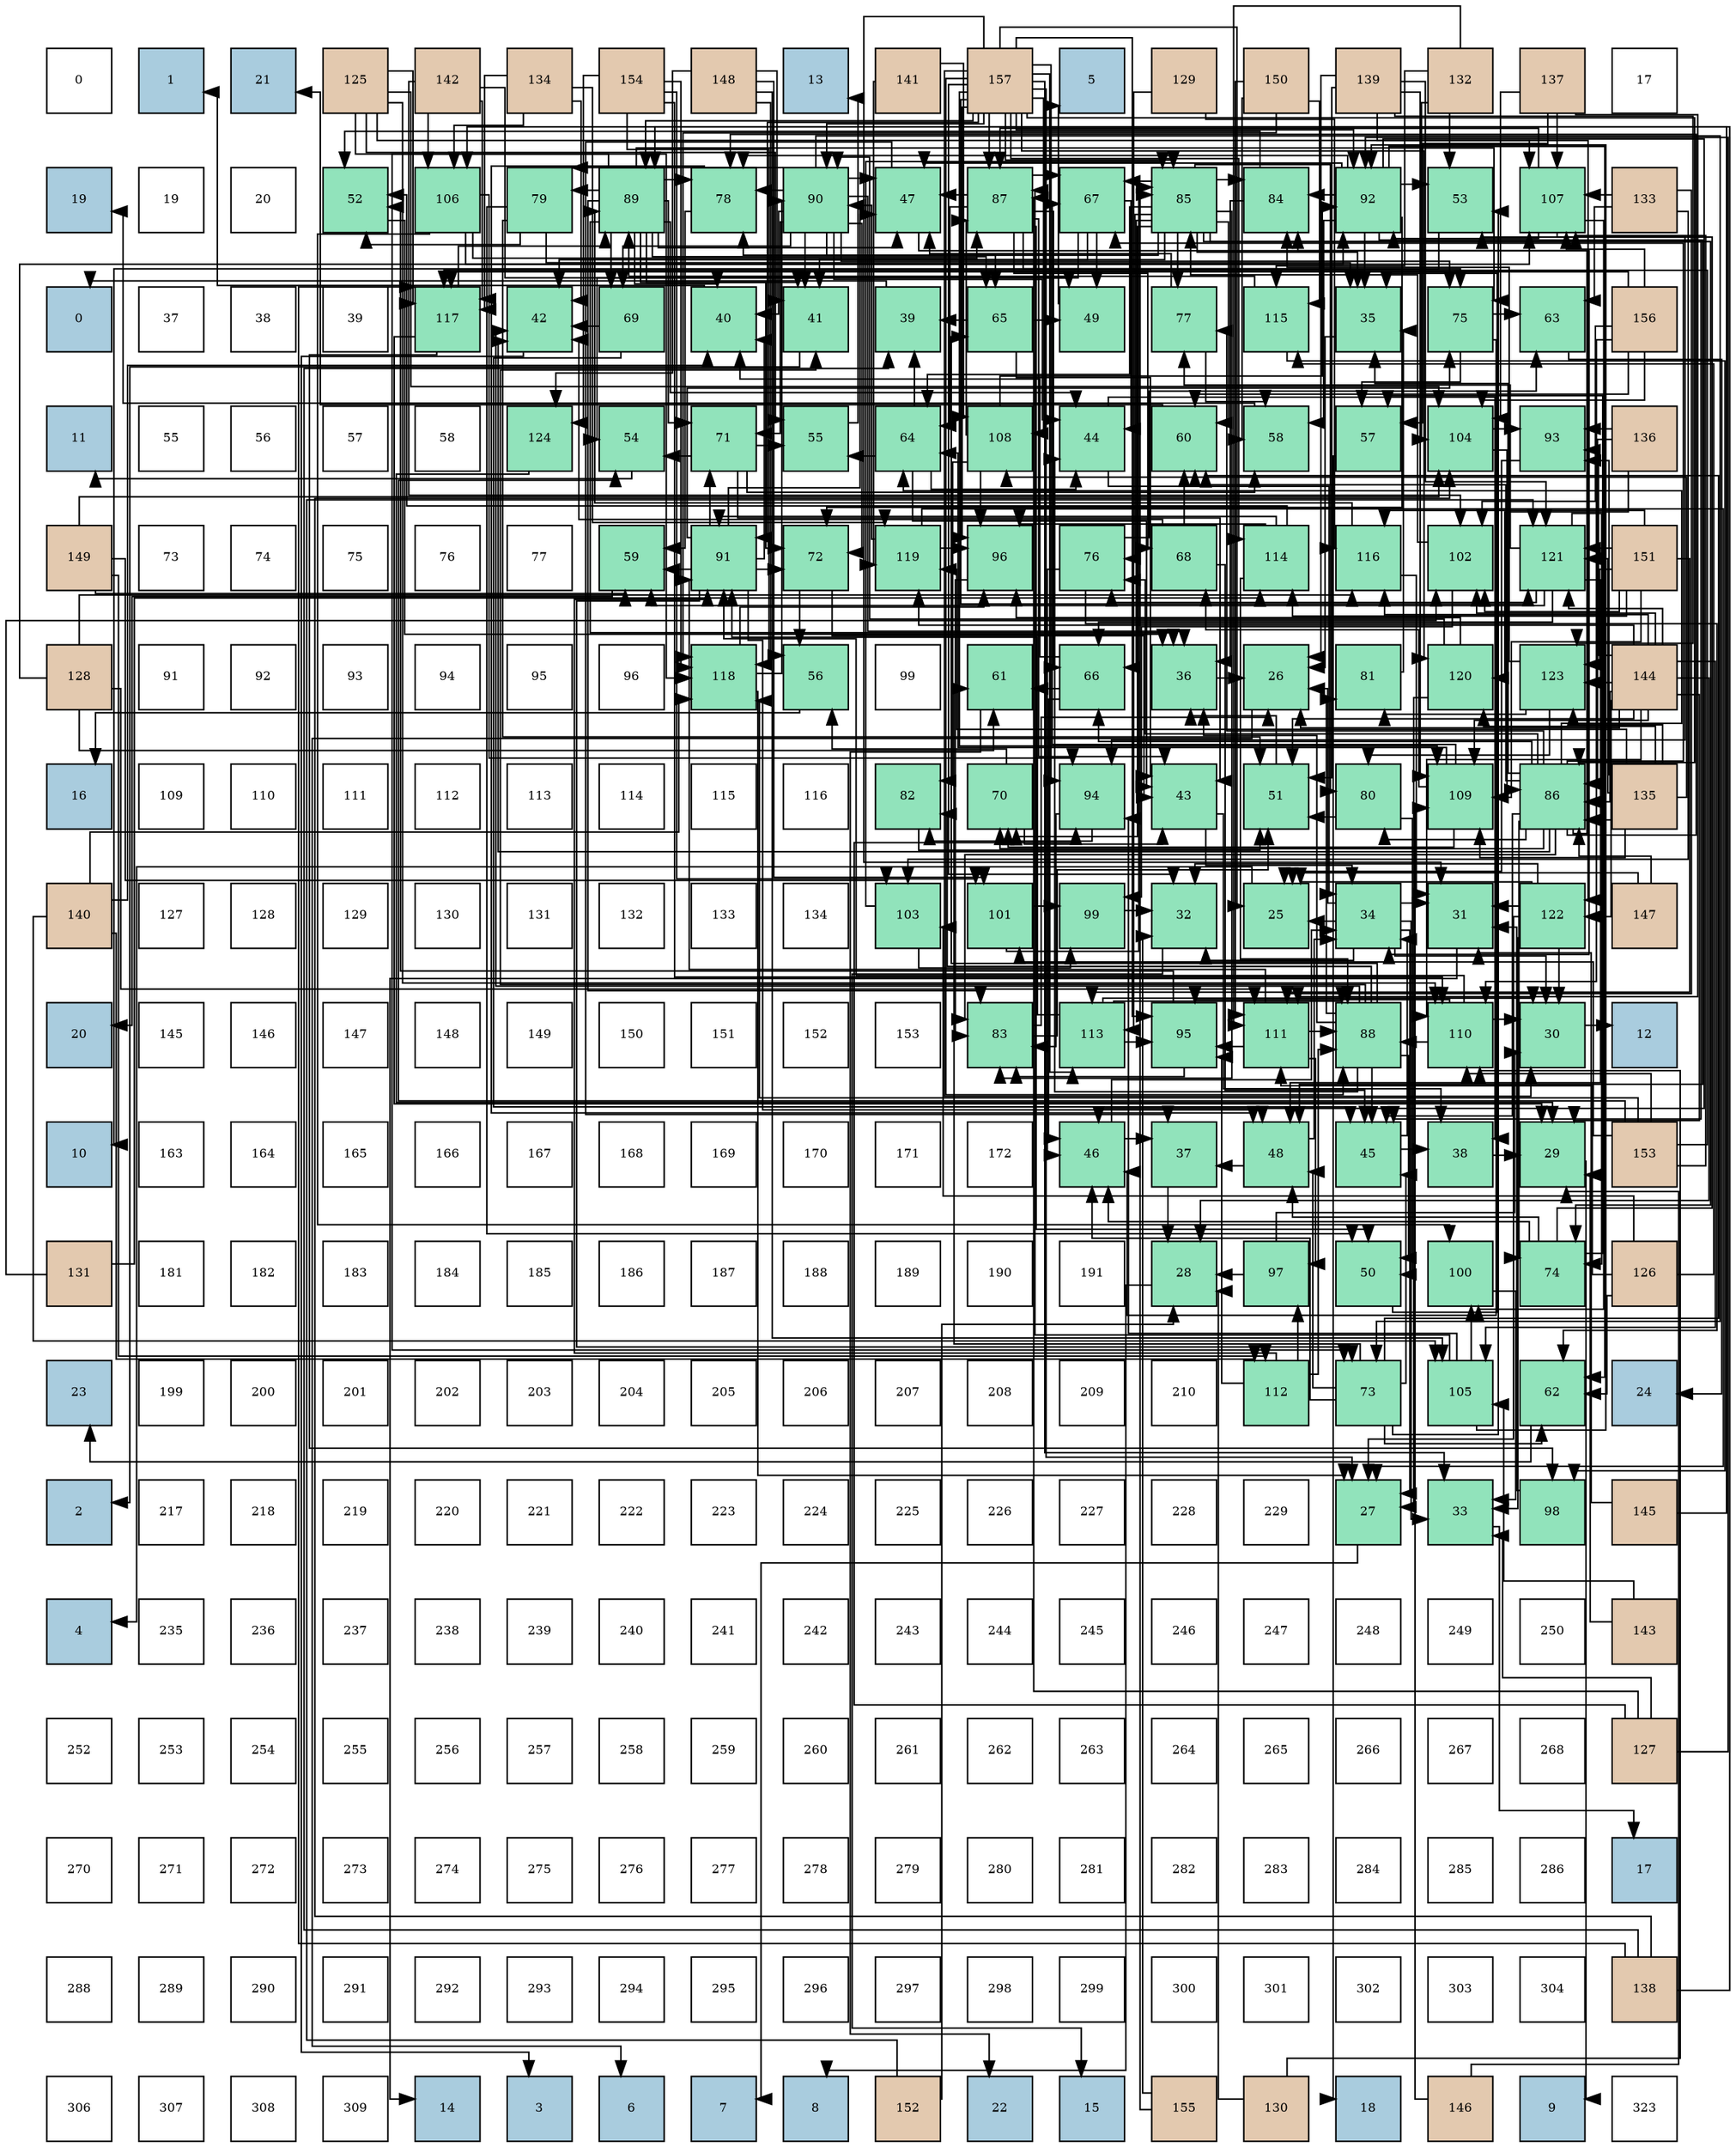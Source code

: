 digraph layout{
 rankdir=TB;
 splines=ortho;
 node [style=filled shape=square fixedsize=true width=0.6];
0[label="0", fontsize=8, fillcolor="#ffffff"];
1[label="1", fontsize=8, fillcolor="#a9ccde"];
2[label="21", fontsize=8, fillcolor="#a9ccde"];
3[label="125", fontsize=8, fillcolor="#e3c9af"];
4[label="142", fontsize=8, fillcolor="#e3c9af"];
5[label="134", fontsize=8, fillcolor="#e3c9af"];
6[label="154", fontsize=8, fillcolor="#e3c9af"];
7[label="148", fontsize=8, fillcolor="#e3c9af"];
8[label="13", fontsize=8, fillcolor="#a9ccde"];
9[label="141", fontsize=8, fillcolor="#e3c9af"];
10[label="157", fontsize=8, fillcolor="#e3c9af"];
11[label="5", fontsize=8, fillcolor="#a9ccde"];
12[label="129", fontsize=8, fillcolor="#e3c9af"];
13[label="150", fontsize=8, fillcolor="#e3c9af"];
14[label="139", fontsize=8, fillcolor="#e3c9af"];
15[label="132", fontsize=8, fillcolor="#e3c9af"];
16[label="137", fontsize=8, fillcolor="#e3c9af"];
17[label="17", fontsize=8, fillcolor="#ffffff"];
18[label="19", fontsize=8, fillcolor="#a9ccde"];
19[label="19", fontsize=8, fillcolor="#ffffff"];
20[label="20", fontsize=8, fillcolor="#ffffff"];
21[label="52", fontsize=8, fillcolor="#91e3bb"];
22[label="106", fontsize=8, fillcolor="#91e3bb"];
23[label="79", fontsize=8, fillcolor="#91e3bb"];
24[label="89", fontsize=8, fillcolor="#91e3bb"];
25[label="78", fontsize=8, fillcolor="#91e3bb"];
26[label="90", fontsize=8, fillcolor="#91e3bb"];
27[label="47", fontsize=8, fillcolor="#91e3bb"];
28[label="87", fontsize=8, fillcolor="#91e3bb"];
29[label="67", fontsize=8, fillcolor="#91e3bb"];
30[label="85", fontsize=8, fillcolor="#91e3bb"];
31[label="84", fontsize=8, fillcolor="#91e3bb"];
32[label="92", fontsize=8, fillcolor="#91e3bb"];
33[label="53", fontsize=8, fillcolor="#91e3bb"];
34[label="107", fontsize=8, fillcolor="#91e3bb"];
35[label="133", fontsize=8, fillcolor="#e3c9af"];
36[label="0", fontsize=8, fillcolor="#a9ccde"];
37[label="37", fontsize=8, fillcolor="#ffffff"];
38[label="38", fontsize=8, fillcolor="#ffffff"];
39[label="39", fontsize=8, fillcolor="#ffffff"];
40[label="117", fontsize=8, fillcolor="#91e3bb"];
41[label="42", fontsize=8, fillcolor="#91e3bb"];
42[label="69", fontsize=8, fillcolor="#91e3bb"];
43[label="40", fontsize=8, fillcolor="#91e3bb"];
44[label="41", fontsize=8, fillcolor="#91e3bb"];
45[label="39", fontsize=8, fillcolor="#91e3bb"];
46[label="65", fontsize=8, fillcolor="#91e3bb"];
47[label="49", fontsize=8, fillcolor="#91e3bb"];
48[label="77", fontsize=8, fillcolor="#91e3bb"];
49[label="115", fontsize=8, fillcolor="#91e3bb"];
50[label="35", fontsize=8, fillcolor="#91e3bb"];
51[label="75", fontsize=8, fillcolor="#91e3bb"];
52[label="63", fontsize=8, fillcolor="#91e3bb"];
53[label="156", fontsize=8, fillcolor="#e3c9af"];
54[label="11", fontsize=8, fillcolor="#a9ccde"];
55[label="55", fontsize=8, fillcolor="#ffffff"];
56[label="56", fontsize=8, fillcolor="#ffffff"];
57[label="57", fontsize=8, fillcolor="#ffffff"];
58[label="58", fontsize=8, fillcolor="#ffffff"];
59[label="124", fontsize=8, fillcolor="#91e3bb"];
60[label="54", fontsize=8, fillcolor="#91e3bb"];
61[label="71", fontsize=8, fillcolor="#91e3bb"];
62[label="55", fontsize=8, fillcolor="#91e3bb"];
63[label="64", fontsize=8, fillcolor="#91e3bb"];
64[label="108", fontsize=8, fillcolor="#91e3bb"];
65[label="44", fontsize=8, fillcolor="#91e3bb"];
66[label="60", fontsize=8, fillcolor="#91e3bb"];
67[label="58", fontsize=8, fillcolor="#91e3bb"];
68[label="57", fontsize=8, fillcolor="#91e3bb"];
69[label="104", fontsize=8, fillcolor="#91e3bb"];
70[label="93", fontsize=8, fillcolor="#91e3bb"];
71[label="136", fontsize=8, fillcolor="#e3c9af"];
72[label="149", fontsize=8, fillcolor="#e3c9af"];
73[label="73", fontsize=8, fillcolor="#ffffff"];
74[label="74", fontsize=8, fillcolor="#ffffff"];
75[label="75", fontsize=8, fillcolor="#ffffff"];
76[label="76", fontsize=8, fillcolor="#ffffff"];
77[label="77", fontsize=8, fillcolor="#ffffff"];
78[label="59", fontsize=8, fillcolor="#91e3bb"];
79[label="91", fontsize=8, fillcolor="#91e3bb"];
80[label="72", fontsize=8, fillcolor="#91e3bb"];
81[label="119", fontsize=8, fillcolor="#91e3bb"];
82[label="96", fontsize=8, fillcolor="#91e3bb"];
83[label="76", fontsize=8, fillcolor="#91e3bb"];
84[label="68", fontsize=8, fillcolor="#91e3bb"];
85[label="114", fontsize=8, fillcolor="#91e3bb"];
86[label="116", fontsize=8, fillcolor="#91e3bb"];
87[label="102", fontsize=8, fillcolor="#91e3bb"];
88[label="121", fontsize=8, fillcolor="#91e3bb"];
89[label="151", fontsize=8, fillcolor="#e3c9af"];
90[label="128", fontsize=8, fillcolor="#e3c9af"];
91[label="91", fontsize=8, fillcolor="#ffffff"];
92[label="92", fontsize=8, fillcolor="#ffffff"];
93[label="93", fontsize=8, fillcolor="#ffffff"];
94[label="94", fontsize=8, fillcolor="#ffffff"];
95[label="95", fontsize=8, fillcolor="#ffffff"];
96[label="96", fontsize=8, fillcolor="#ffffff"];
97[label="118", fontsize=8, fillcolor="#91e3bb"];
98[label="56", fontsize=8, fillcolor="#91e3bb"];
99[label="99", fontsize=8, fillcolor="#ffffff"];
100[label="61", fontsize=8, fillcolor="#91e3bb"];
101[label="66", fontsize=8, fillcolor="#91e3bb"];
102[label="36", fontsize=8, fillcolor="#91e3bb"];
103[label="26", fontsize=8, fillcolor="#91e3bb"];
104[label="81", fontsize=8, fillcolor="#91e3bb"];
105[label="120", fontsize=8, fillcolor="#91e3bb"];
106[label="123", fontsize=8, fillcolor="#91e3bb"];
107[label="144", fontsize=8, fillcolor="#e3c9af"];
108[label="16", fontsize=8, fillcolor="#a9ccde"];
109[label="109", fontsize=8, fillcolor="#ffffff"];
110[label="110", fontsize=8, fillcolor="#ffffff"];
111[label="111", fontsize=8, fillcolor="#ffffff"];
112[label="112", fontsize=8, fillcolor="#ffffff"];
113[label="113", fontsize=8, fillcolor="#ffffff"];
114[label="114", fontsize=8, fillcolor="#ffffff"];
115[label="115", fontsize=8, fillcolor="#ffffff"];
116[label="116", fontsize=8, fillcolor="#ffffff"];
117[label="82", fontsize=8, fillcolor="#91e3bb"];
118[label="70", fontsize=8, fillcolor="#91e3bb"];
119[label="94", fontsize=8, fillcolor="#91e3bb"];
120[label="43", fontsize=8, fillcolor="#91e3bb"];
121[label="51", fontsize=8, fillcolor="#91e3bb"];
122[label="80", fontsize=8, fillcolor="#91e3bb"];
123[label="109", fontsize=8, fillcolor="#91e3bb"];
124[label="86", fontsize=8, fillcolor="#91e3bb"];
125[label="135", fontsize=8, fillcolor="#e3c9af"];
126[label="140", fontsize=8, fillcolor="#e3c9af"];
127[label="127", fontsize=8, fillcolor="#ffffff"];
128[label="128", fontsize=8, fillcolor="#ffffff"];
129[label="129", fontsize=8, fillcolor="#ffffff"];
130[label="130", fontsize=8, fillcolor="#ffffff"];
131[label="131", fontsize=8, fillcolor="#ffffff"];
132[label="132", fontsize=8, fillcolor="#ffffff"];
133[label="133", fontsize=8, fillcolor="#ffffff"];
134[label="134", fontsize=8, fillcolor="#ffffff"];
135[label="103", fontsize=8, fillcolor="#91e3bb"];
136[label="101", fontsize=8, fillcolor="#91e3bb"];
137[label="99", fontsize=8, fillcolor="#91e3bb"];
138[label="32", fontsize=8, fillcolor="#91e3bb"];
139[label="25", fontsize=8, fillcolor="#91e3bb"];
140[label="34", fontsize=8, fillcolor="#91e3bb"];
141[label="31", fontsize=8, fillcolor="#91e3bb"];
142[label="122", fontsize=8, fillcolor="#91e3bb"];
143[label="147", fontsize=8, fillcolor="#e3c9af"];
144[label="20", fontsize=8, fillcolor="#a9ccde"];
145[label="145", fontsize=8, fillcolor="#ffffff"];
146[label="146", fontsize=8, fillcolor="#ffffff"];
147[label="147", fontsize=8, fillcolor="#ffffff"];
148[label="148", fontsize=8, fillcolor="#ffffff"];
149[label="149", fontsize=8, fillcolor="#ffffff"];
150[label="150", fontsize=8, fillcolor="#ffffff"];
151[label="151", fontsize=8, fillcolor="#ffffff"];
152[label="152", fontsize=8, fillcolor="#ffffff"];
153[label="153", fontsize=8, fillcolor="#ffffff"];
154[label="83", fontsize=8, fillcolor="#91e3bb"];
155[label="113", fontsize=8, fillcolor="#91e3bb"];
156[label="95", fontsize=8, fillcolor="#91e3bb"];
157[label="111", fontsize=8, fillcolor="#91e3bb"];
158[label="88", fontsize=8, fillcolor="#91e3bb"];
159[label="110", fontsize=8, fillcolor="#91e3bb"];
160[label="30", fontsize=8, fillcolor="#91e3bb"];
161[label="12", fontsize=8, fillcolor="#a9ccde"];
162[label="10", fontsize=8, fillcolor="#a9ccde"];
163[label="163", fontsize=8, fillcolor="#ffffff"];
164[label="164", fontsize=8, fillcolor="#ffffff"];
165[label="165", fontsize=8, fillcolor="#ffffff"];
166[label="166", fontsize=8, fillcolor="#ffffff"];
167[label="167", fontsize=8, fillcolor="#ffffff"];
168[label="168", fontsize=8, fillcolor="#ffffff"];
169[label="169", fontsize=8, fillcolor="#ffffff"];
170[label="170", fontsize=8, fillcolor="#ffffff"];
171[label="171", fontsize=8, fillcolor="#ffffff"];
172[label="172", fontsize=8, fillcolor="#ffffff"];
173[label="46", fontsize=8, fillcolor="#91e3bb"];
174[label="37", fontsize=8, fillcolor="#91e3bb"];
175[label="48", fontsize=8, fillcolor="#91e3bb"];
176[label="45", fontsize=8, fillcolor="#91e3bb"];
177[label="38", fontsize=8, fillcolor="#91e3bb"];
178[label="29", fontsize=8, fillcolor="#91e3bb"];
179[label="153", fontsize=8, fillcolor="#e3c9af"];
180[label="131", fontsize=8, fillcolor="#e3c9af"];
181[label="181", fontsize=8, fillcolor="#ffffff"];
182[label="182", fontsize=8, fillcolor="#ffffff"];
183[label="183", fontsize=8, fillcolor="#ffffff"];
184[label="184", fontsize=8, fillcolor="#ffffff"];
185[label="185", fontsize=8, fillcolor="#ffffff"];
186[label="186", fontsize=8, fillcolor="#ffffff"];
187[label="187", fontsize=8, fillcolor="#ffffff"];
188[label="188", fontsize=8, fillcolor="#ffffff"];
189[label="189", fontsize=8, fillcolor="#ffffff"];
190[label="190", fontsize=8, fillcolor="#ffffff"];
191[label="191", fontsize=8, fillcolor="#ffffff"];
192[label="28", fontsize=8, fillcolor="#91e3bb"];
193[label="97", fontsize=8, fillcolor="#91e3bb"];
194[label="50", fontsize=8, fillcolor="#91e3bb"];
195[label="100", fontsize=8, fillcolor="#91e3bb"];
196[label="74", fontsize=8, fillcolor="#91e3bb"];
197[label="126", fontsize=8, fillcolor="#e3c9af"];
198[label="23", fontsize=8, fillcolor="#a9ccde"];
199[label="199", fontsize=8, fillcolor="#ffffff"];
200[label="200", fontsize=8, fillcolor="#ffffff"];
201[label="201", fontsize=8, fillcolor="#ffffff"];
202[label="202", fontsize=8, fillcolor="#ffffff"];
203[label="203", fontsize=8, fillcolor="#ffffff"];
204[label="204", fontsize=8, fillcolor="#ffffff"];
205[label="205", fontsize=8, fillcolor="#ffffff"];
206[label="206", fontsize=8, fillcolor="#ffffff"];
207[label="207", fontsize=8, fillcolor="#ffffff"];
208[label="208", fontsize=8, fillcolor="#ffffff"];
209[label="209", fontsize=8, fillcolor="#ffffff"];
210[label="210", fontsize=8, fillcolor="#ffffff"];
211[label="112", fontsize=8, fillcolor="#91e3bb"];
212[label="73", fontsize=8, fillcolor="#91e3bb"];
213[label="105", fontsize=8, fillcolor="#91e3bb"];
214[label="62", fontsize=8, fillcolor="#91e3bb"];
215[label="24", fontsize=8, fillcolor="#a9ccde"];
216[label="2", fontsize=8, fillcolor="#a9ccde"];
217[label="217", fontsize=8, fillcolor="#ffffff"];
218[label="218", fontsize=8, fillcolor="#ffffff"];
219[label="219", fontsize=8, fillcolor="#ffffff"];
220[label="220", fontsize=8, fillcolor="#ffffff"];
221[label="221", fontsize=8, fillcolor="#ffffff"];
222[label="222", fontsize=8, fillcolor="#ffffff"];
223[label="223", fontsize=8, fillcolor="#ffffff"];
224[label="224", fontsize=8, fillcolor="#ffffff"];
225[label="225", fontsize=8, fillcolor="#ffffff"];
226[label="226", fontsize=8, fillcolor="#ffffff"];
227[label="227", fontsize=8, fillcolor="#ffffff"];
228[label="228", fontsize=8, fillcolor="#ffffff"];
229[label="229", fontsize=8, fillcolor="#ffffff"];
230[label="27", fontsize=8, fillcolor="#91e3bb"];
231[label="33", fontsize=8, fillcolor="#91e3bb"];
232[label="98", fontsize=8, fillcolor="#91e3bb"];
233[label="145", fontsize=8, fillcolor="#e3c9af"];
234[label="4", fontsize=8, fillcolor="#a9ccde"];
235[label="235", fontsize=8, fillcolor="#ffffff"];
236[label="236", fontsize=8, fillcolor="#ffffff"];
237[label="237", fontsize=8, fillcolor="#ffffff"];
238[label="238", fontsize=8, fillcolor="#ffffff"];
239[label="239", fontsize=8, fillcolor="#ffffff"];
240[label="240", fontsize=8, fillcolor="#ffffff"];
241[label="241", fontsize=8, fillcolor="#ffffff"];
242[label="242", fontsize=8, fillcolor="#ffffff"];
243[label="243", fontsize=8, fillcolor="#ffffff"];
244[label="244", fontsize=8, fillcolor="#ffffff"];
245[label="245", fontsize=8, fillcolor="#ffffff"];
246[label="246", fontsize=8, fillcolor="#ffffff"];
247[label="247", fontsize=8, fillcolor="#ffffff"];
248[label="248", fontsize=8, fillcolor="#ffffff"];
249[label="249", fontsize=8, fillcolor="#ffffff"];
250[label="250", fontsize=8, fillcolor="#ffffff"];
251[label="143", fontsize=8, fillcolor="#e3c9af"];
252[label="252", fontsize=8, fillcolor="#ffffff"];
253[label="253", fontsize=8, fillcolor="#ffffff"];
254[label="254", fontsize=8, fillcolor="#ffffff"];
255[label="255", fontsize=8, fillcolor="#ffffff"];
256[label="256", fontsize=8, fillcolor="#ffffff"];
257[label="257", fontsize=8, fillcolor="#ffffff"];
258[label="258", fontsize=8, fillcolor="#ffffff"];
259[label="259", fontsize=8, fillcolor="#ffffff"];
260[label="260", fontsize=8, fillcolor="#ffffff"];
261[label="261", fontsize=8, fillcolor="#ffffff"];
262[label="262", fontsize=8, fillcolor="#ffffff"];
263[label="263", fontsize=8, fillcolor="#ffffff"];
264[label="264", fontsize=8, fillcolor="#ffffff"];
265[label="265", fontsize=8, fillcolor="#ffffff"];
266[label="266", fontsize=8, fillcolor="#ffffff"];
267[label="267", fontsize=8, fillcolor="#ffffff"];
268[label="268", fontsize=8, fillcolor="#ffffff"];
269[label="127", fontsize=8, fillcolor="#e3c9af"];
270[label="270", fontsize=8, fillcolor="#ffffff"];
271[label="271", fontsize=8, fillcolor="#ffffff"];
272[label="272", fontsize=8, fillcolor="#ffffff"];
273[label="273", fontsize=8, fillcolor="#ffffff"];
274[label="274", fontsize=8, fillcolor="#ffffff"];
275[label="275", fontsize=8, fillcolor="#ffffff"];
276[label="276", fontsize=8, fillcolor="#ffffff"];
277[label="277", fontsize=8, fillcolor="#ffffff"];
278[label="278", fontsize=8, fillcolor="#ffffff"];
279[label="279", fontsize=8, fillcolor="#ffffff"];
280[label="280", fontsize=8, fillcolor="#ffffff"];
281[label="281", fontsize=8, fillcolor="#ffffff"];
282[label="282", fontsize=8, fillcolor="#ffffff"];
283[label="283", fontsize=8, fillcolor="#ffffff"];
284[label="284", fontsize=8, fillcolor="#ffffff"];
285[label="285", fontsize=8, fillcolor="#ffffff"];
286[label="286", fontsize=8, fillcolor="#ffffff"];
287[label="17", fontsize=8, fillcolor="#a9ccde"];
288[label="288", fontsize=8, fillcolor="#ffffff"];
289[label="289", fontsize=8, fillcolor="#ffffff"];
290[label="290", fontsize=8, fillcolor="#ffffff"];
291[label="291", fontsize=8, fillcolor="#ffffff"];
292[label="292", fontsize=8, fillcolor="#ffffff"];
293[label="293", fontsize=8, fillcolor="#ffffff"];
294[label="294", fontsize=8, fillcolor="#ffffff"];
295[label="295", fontsize=8, fillcolor="#ffffff"];
296[label="296", fontsize=8, fillcolor="#ffffff"];
297[label="297", fontsize=8, fillcolor="#ffffff"];
298[label="298", fontsize=8, fillcolor="#ffffff"];
299[label="299", fontsize=8, fillcolor="#ffffff"];
300[label="300", fontsize=8, fillcolor="#ffffff"];
301[label="301", fontsize=8, fillcolor="#ffffff"];
302[label="302", fontsize=8, fillcolor="#ffffff"];
303[label="303", fontsize=8, fillcolor="#ffffff"];
304[label="304", fontsize=8, fillcolor="#ffffff"];
305[label="138", fontsize=8, fillcolor="#e3c9af"];
306[label="306", fontsize=8, fillcolor="#ffffff"];
307[label="307", fontsize=8, fillcolor="#ffffff"];
308[label="308", fontsize=8, fillcolor="#ffffff"];
309[label="309", fontsize=8, fillcolor="#ffffff"];
310[label="14", fontsize=8, fillcolor="#a9ccde"];
311[label="3", fontsize=8, fillcolor="#a9ccde"];
312[label="6", fontsize=8, fillcolor="#a9ccde"];
313[label="7", fontsize=8, fillcolor="#a9ccde"];
314[label="8", fontsize=8, fillcolor="#a9ccde"];
315[label="152", fontsize=8, fillcolor="#e3c9af"];
316[label="22", fontsize=8, fillcolor="#a9ccde"];
317[label="15", fontsize=8, fillcolor="#a9ccde"];
318[label="155", fontsize=8, fillcolor="#e3c9af"];
319[label="130", fontsize=8, fillcolor="#e3c9af"];
320[label="18", fontsize=8, fillcolor="#a9ccde"];
321[label="146", fontsize=8, fillcolor="#e3c9af"];
322[label="9", fontsize=8, fillcolor="#a9ccde"];
323[label="323", fontsize=8, fillcolor="#ffffff"];
edge [constraint=false, style=vis];139 -> 234;
103 -> 312;
230 -> 313;
192 -> 314;
178 -> 322;
160 -> 161;
141 -> 310;
138 -> 317;
231 -> 287;
140 -> 139;
140 -> 103;
140 -> 230;
140 -> 160;
140 -> 141;
140 -> 138;
140 -> 231;
50 -> 103;
102 -> 103;
174 -> 192;
177 -> 178;
45 -> 36;
43 -> 1;
44 -> 216;
41 -> 311;
120 -> 140;
120 -> 177;
65 -> 140;
65 -> 177;
176 -> 140;
176 -> 177;
173 -> 140;
173 -> 174;
27 -> 140;
27 -> 174;
175 -> 140;
175 -> 174;
47 -> 11;
194 -> 50;
121 -> 102;
21 -> 102;
33 -> 162;
60 -> 54;
62 -> 8;
98 -> 108;
68 -> 320;
67 -> 18;
78 -> 144;
66 -> 2;
100 -> 316;
214 -> 198;
52 -> 215;
63 -> 45;
63 -> 120;
63 -> 65;
63 -> 62;
46 -> 45;
46 -> 120;
46 -> 47;
101 -> 43;
101 -> 173;
101 -> 100;
29 -> 44;
29 -> 65;
29 -> 47;
29 -> 60;
84 -> 41;
84 -> 176;
84 -> 66;
42 -> 41;
42 -> 176;
118 -> 120;
118 -> 98;
61 -> 120;
61 -> 60;
61 -> 62;
61 -> 67;
80 -> 120;
80 -> 98;
212 -> 176;
212 -> 173;
212 -> 175;
212 -> 33;
212 -> 66;
212 -> 100;
212 -> 214;
196 -> 173;
196 -> 175;
196 -> 33;
196 -> 68;
51 -> 173;
51 -> 68;
51 -> 52;
83 -> 173;
83 -> 214;
83 -> 52;
48 -> 27;
48 -> 67;
25 -> 175;
25 -> 78;
23 -> 50;
23 -> 194;
23 -> 121;
23 -> 21;
122 -> 194;
122 -> 121;
104 -> 50;
117 -> 121;
154 -> 103;
154 -> 121;
31 -> 102;
31 -> 21;
30 -> 50;
30 -> 41;
30 -> 176;
30 -> 66;
30 -> 63;
30 -> 101;
30 -> 29;
30 -> 118;
30 -> 196;
30 -> 83;
30 -> 48;
30 -> 25;
30 -> 122;
30 -> 154;
30 -> 31;
124 -> 50;
124 -> 41;
124 -> 176;
124 -> 66;
124 -> 63;
124 -> 101;
124 -> 29;
124 -> 118;
124 -> 196;
124 -> 83;
124 -> 48;
124 -> 25;
124 -> 122;
124 -> 154;
124 -> 31;
28 -> 120;
28 -> 27;
28 -> 194;
28 -> 63;
28 -> 101;
28 -> 29;
28 -> 84;
28 -> 51;
158 -> 102;
158 -> 44;
158 -> 41;
158 -> 65;
158 -> 176;
158 -> 194;
158 -> 46;
158 -> 104;
158 -> 117;
24 -> 102;
24 -> 43;
24 -> 44;
24 -> 65;
24 -> 27;
24 -> 46;
24 -> 42;
24 -> 61;
24 -> 80;
24 -> 212;
24 -> 51;
24 -> 25;
24 -> 23;
24 -> 154;
26 -> 102;
26 -> 43;
26 -> 44;
26 -> 65;
26 -> 27;
26 -> 46;
26 -> 42;
26 -> 61;
26 -> 80;
26 -> 212;
26 -> 51;
26 -> 25;
26 -> 23;
79 -> 43;
79 -> 27;
79 -> 175;
79 -> 78;
79 -> 61;
79 -> 80;
79 -> 212;
79 -> 51;
32 -> 50;
32 -> 173;
32 -> 27;
32 -> 175;
32 -> 33;
32 -> 67;
32 -> 214;
32 -> 80;
32 -> 25;
32 -> 31;
70 -> 139;
119 -> 117;
119 -> 154;
156 -> 21;
156 -> 154;
82 -> 154;
193 -> 192;
193 -> 160;
232 -> 141;
137 -> 138;
195 -> 231;
136 -> 30;
136 -> 137;
87 -> 30;
87 -> 137;
135 -> 30;
135 -> 137;
69 -> 124;
69 -> 70;
213 -> 28;
213 -> 32;
213 -> 119;
213 -> 195;
22 -> 28;
22 -> 32;
22 -> 119;
22 -> 195;
34 -> 28;
34 -> 32;
34 -> 119;
34 -> 195;
64 -> 117;
64 -> 28;
64 -> 32;
64 -> 82;
123 -> 63;
123 -> 29;
123 -> 84;
123 -> 118;
159 -> 160;
159 -> 158;
159 -> 79;
159 -> 156;
157 -> 158;
157 -> 79;
157 -> 156;
157 -> 193;
211 -> 158;
211 -> 79;
211 -> 156;
211 -> 193;
155 -> 160;
155 -> 158;
155 -> 79;
155 -> 156;
85 -> 21;
85 -> 158;
85 -> 79;
85 -> 82;
49 -> 24;
49 -> 232;
86 -> 141;
86 -> 24;
40 -> 178;
40 -> 24;
40 -> 232;
97 -> 230;
97 -> 26;
97 -> 82;
81 -> 230;
81 -> 26;
81 -> 82;
105 -> 230;
105 -> 26;
105 -> 82;
88 -> 175;
88 -> 78;
88 -> 101;
88 -> 196;
88 -> 83;
88 -> 48;
142 -> 139;
142 -> 230;
142 -> 160;
142 -> 141;
142 -> 138;
142 -> 231;
106 -> 122;
106 -> 104;
106 -> 31;
59 -> 178;
3 -> 62;
3 -> 69;
3 -> 34;
3 -> 159;
3 -> 40;
3 -> 97;
197 -> 214;
197 -> 135;
197 -> 157;
197 -> 49;
269 -> 231;
269 -> 28;
269 -> 32;
269 -> 119;
90 -> 100;
90 -> 34;
90 -> 157;
90 -> 86;
12 -> 155;
12 -> 86;
319 -> 192;
319 -> 159;
180 -> 87;
180 -> 85;
15 -> 33;
15 -> 69;
15 -> 157;
15 -> 49;
35 -> 52;
35 -> 135;
35 -> 34;
35 -> 157;
5 -> 41;
5 -> 22;
5 -> 40;
5 -> 81;
125 -> 124;
125 -> 70;
125 -> 64;
125 -> 123;
125 -> 81;
125 -> 105;
125 -> 88;
125 -> 106;
71 -> 124;
71 -> 70;
71 -> 105;
16 -> 68;
16 -> 69;
16 -> 34;
16 -> 157;
305 -> 45;
305 -> 69;
305 -> 22;
305 -> 40;
14 -> 103;
14 -> 121;
14 -> 123;
14 -> 88;
14 -> 142;
14 -> 106;
126 -> 43;
126 -> 213;
126 -> 211;
126 -> 97;
9 -> 64;
9 -> 81;
4 -> 47;
4 -> 87;
4 -> 22;
4 -> 40;
251 -> 178;
251 -> 213;
107 -> 103;
107 -> 192;
107 -> 178;
107 -> 121;
107 -> 124;
107 -> 70;
107 -> 87;
107 -> 213;
107 -> 123;
107 -> 159;
107 -> 86;
107 -> 81;
107 -> 88;
107 -> 142;
107 -> 106;
233 -> 141;
233 -> 24;
321 -> 178;
321 -> 123;
143 -> 139;
143 -> 124;
7 -> 44;
7 -> 136;
7 -> 213;
7 -> 97;
7 -> 59;
72 -> 78;
72 -> 135;
72 -> 69;
72 -> 211;
13 -> 67;
13 -> 157;
13 -> 49;
13 -> 97;
89 -> 87;
89 -> 123;
89 -> 155;
89 -> 85;
89 -> 86;
89 -> 88;
89 -> 106;
315 -> 192;
315 -> 88;
179 -> 60;
179 -> 136;
179 -> 34;
179 -> 159;
179 -> 40;
179 -> 97;
6 -> 98;
6 -> 136;
6 -> 159;
6 -> 97;
6 -> 59;
318 -> 138;
318 -> 30;
53 -> 66;
53 -> 87;
53 -> 69;
53 -> 34;
53 -> 159;
53 -> 40;
10 -> 139;
10 -> 230;
10 -> 160;
10 -> 141;
10 -> 138;
10 -> 231;
10 -> 30;
10 -> 124;
10 -> 28;
10 -> 158;
10 -> 24;
10 -> 26;
10 -> 79;
10 -> 32;
10 -> 119;
10 -> 156;
10 -> 82;
10 -> 64;
10 -> 123;
10 -> 155;
10 -> 85;
10 -> 105;
10 -> 88;
edge [constraint=true, style=invis];
0 -> 18 -> 36 -> 54 -> 72 -> 90 -> 108 -> 126 -> 144 -> 162 -> 180 -> 198 -> 216 -> 234 -> 252 -> 270 -> 288 -> 306;
1 -> 19 -> 37 -> 55 -> 73 -> 91 -> 109 -> 127 -> 145 -> 163 -> 181 -> 199 -> 217 -> 235 -> 253 -> 271 -> 289 -> 307;
2 -> 20 -> 38 -> 56 -> 74 -> 92 -> 110 -> 128 -> 146 -> 164 -> 182 -> 200 -> 218 -> 236 -> 254 -> 272 -> 290 -> 308;
3 -> 21 -> 39 -> 57 -> 75 -> 93 -> 111 -> 129 -> 147 -> 165 -> 183 -> 201 -> 219 -> 237 -> 255 -> 273 -> 291 -> 309;
4 -> 22 -> 40 -> 58 -> 76 -> 94 -> 112 -> 130 -> 148 -> 166 -> 184 -> 202 -> 220 -> 238 -> 256 -> 274 -> 292 -> 310;
5 -> 23 -> 41 -> 59 -> 77 -> 95 -> 113 -> 131 -> 149 -> 167 -> 185 -> 203 -> 221 -> 239 -> 257 -> 275 -> 293 -> 311;
6 -> 24 -> 42 -> 60 -> 78 -> 96 -> 114 -> 132 -> 150 -> 168 -> 186 -> 204 -> 222 -> 240 -> 258 -> 276 -> 294 -> 312;
7 -> 25 -> 43 -> 61 -> 79 -> 97 -> 115 -> 133 -> 151 -> 169 -> 187 -> 205 -> 223 -> 241 -> 259 -> 277 -> 295 -> 313;
8 -> 26 -> 44 -> 62 -> 80 -> 98 -> 116 -> 134 -> 152 -> 170 -> 188 -> 206 -> 224 -> 242 -> 260 -> 278 -> 296 -> 314;
9 -> 27 -> 45 -> 63 -> 81 -> 99 -> 117 -> 135 -> 153 -> 171 -> 189 -> 207 -> 225 -> 243 -> 261 -> 279 -> 297 -> 315;
10 -> 28 -> 46 -> 64 -> 82 -> 100 -> 118 -> 136 -> 154 -> 172 -> 190 -> 208 -> 226 -> 244 -> 262 -> 280 -> 298 -> 316;
11 -> 29 -> 47 -> 65 -> 83 -> 101 -> 119 -> 137 -> 155 -> 173 -> 191 -> 209 -> 227 -> 245 -> 263 -> 281 -> 299 -> 317;
12 -> 30 -> 48 -> 66 -> 84 -> 102 -> 120 -> 138 -> 156 -> 174 -> 192 -> 210 -> 228 -> 246 -> 264 -> 282 -> 300 -> 318;
13 -> 31 -> 49 -> 67 -> 85 -> 103 -> 121 -> 139 -> 157 -> 175 -> 193 -> 211 -> 229 -> 247 -> 265 -> 283 -> 301 -> 319;
14 -> 32 -> 50 -> 68 -> 86 -> 104 -> 122 -> 140 -> 158 -> 176 -> 194 -> 212 -> 230 -> 248 -> 266 -> 284 -> 302 -> 320;
15 -> 33 -> 51 -> 69 -> 87 -> 105 -> 123 -> 141 -> 159 -> 177 -> 195 -> 213 -> 231 -> 249 -> 267 -> 285 -> 303 -> 321;
16 -> 34 -> 52 -> 70 -> 88 -> 106 -> 124 -> 142 -> 160 -> 178 -> 196 -> 214 -> 232 -> 250 -> 268 -> 286 -> 304 -> 322;
17 -> 35 -> 53 -> 71 -> 89 -> 107 -> 125 -> 143 -> 161 -> 179 -> 197 -> 215 -> 233 -> 251 -> 269 -> 287 -> 305 -> 323;
rank = same {0 -> 1 -> 2 -> 3 -> 4 -> 5 -> 6 -> 7 -> 8 -> 9 -> 10 -> 11 -> 12 -> 13 -> 14 -> 15 -> 16 -> 17};
rank = same {18 -> 19 -> 20 -> 21 -> 22 -> 23 -> 24 -> 25 -> 26 -> 27 -> 28 -> 29 -> 30 -> 31 -> 32 -> 33 -> 34 -> 35};
rank = same {36 -> 37 -> 38 -> 39 -> 40 -> 41 -> 42 -> 43 -> 44 -> 45 -> 46 -> 47 -> 48 -> 49 -> 50 -> 51 -> 52 -> 53};
rank = same {54 -> 55 -> 56 -> 57 -> 58 -> 59 -> 60 -> 61 -> 62 -> 63 -> 64 -> 65 -> 66 -> 67 -> 68 -> 69 -> 70 -> 71};
rank = same {72 -> 73 -> 74 -> 75 -> 76 -> 77 -> 78 -> 79 -> 80 -> 81 -> 82 -> 83 -> 84 -> 85 -> 86 -> 87 -> 88 -> 89};
rank = same {90 -> 91 -> 92 -> 93 -> 94 -> 95 -> 96 -> 97 -> 98 -> 99 -> 100 -> 101 -> 102 -> 103 -> 104 -> 105 -> 106 -> 107};
rank = same {108 -> 109 -> 110 -> 111 -> 112 -> 113 -> 114 -> 115 -> 116 -> 117 -> 118 -> 119 -> 120 -> 121 -> 122 -> 123 -> 124 -> 125};
rank = same {126 -> 127 -> 128 -> 129 -> 130 -> 131 -> 132 -> 133 -> 134 -> 135 -> 136 -> 137 -> 138 -> 139 -> 140 -> 141 -> 142 -> 143};
rank = same {144 -> 145 -> 146 -> 147 -> 148 -> 149 -> 150 -> 151 -> 152 -> 153 -> 154 -> 155 -> 156 -> 157 -> 158 -> 159 -> 160 -> 161};
rank = same {162 -> 163 -> 164 -> 165 -> 166 -> 167 -> 168 -> 169 -> 170 -> 171 -> 172 -> 173 -> 174 -> 175 -> 176 -> 177 -> 178 -> 179};
rank = same {180 -> 181 -> 182 -> 183 -> 184 -> 185 -> 186 -> 187 -> 188 -> 189 -> 190 -> 191 -> 192 -> 193 -> 194 -> 195 -> 196 -> 197};
rank = same {198 -> 199 -> 200 -> 201 -> 202 -> 203 -> 204 -> 205 -> 206 -> 207 -> 208 -> 209 -> 210 -> 211 -> 212 -> 213 -> 214 -> 215};
rank = same {216 -> 217 -> 218 -> 219 -> 220 -> 221 -> 222 -> 223 -> 224 -> 225 -> 226 -> 227 -> 228 -> 229 -> 230 -> 231 -> 232 -> 233};
rank = same {234 -> 235 -> 236 -> 237 -> 238 -> 239 -> 240 -> 241 -> 242 -> 243 -> 244 -> 245 -> 246 -> 247 -> 248 -> 249 -> 250 -> 251};
rank = same {252 -> 253 -> 254 -> 255 -> 256 -> 257 -> 258 -> 259 -> 260 -> 261 -> 262 -> 263 -> 264 -> 265 -> 266 -> 267 -> 268 -> 269};
rank = same {270 -> 271 -> 272 -> 273 -> 274 -> 275 -> 276 -> 277 -> 278 -> 279 -> 280 -> 281 -> 282 -> 283 -> 284 -> 285 -> 286 -> 287};
rank = same {288 -> 289 -> 290 -> 291 -> 292 -> 293 -> 294 -> 295 -> 296 -> 297 -> 298 -> 299 -> 300 -> 301 -> 302 -> 303 -> 304 -> 305};
rank = same {306 -> 307 -> 308 -> 309 -> 310 -> 311 -> 312 -> 313 -> 314 -> 315 -> 316 -> 317 -> 318 -> 319 -> 320 -> 321 -> 322 -> 323};
}